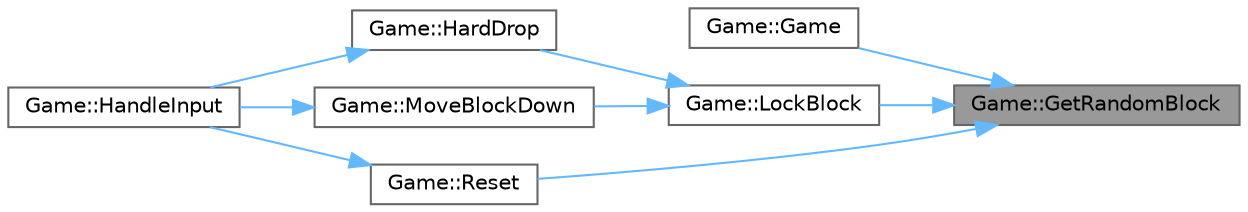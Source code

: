 digraph "Game::GetRandomBlock"
{
 // INTERACTIVE_SVG=YES
 // LATEX_PDF_SIZE
  bgcolor="transparent";
  edge [fontname=Helvetica,fontsize=10,labelfontname=Helvetica,labelfontsize=10];
  node [fontname=Helvetica,fontsize=10,shape=box,height=0.2,width=0.4];
  rankdir="RL";
  Node1 [id="Node000001",label="Game::GetRandomBlock",height=0.2,width=0.4,color="gray40", fillcolor="grey60", style="filled", fontcolor="black",tooltip="Tạo một khối ngẫu nhiên từ danh sách khối."];
  Node1 -> Node2 [id="edge1_Node000001_Node000002",dir="back",color="steelblue1",style="solid",tooltip=" "];
  Node2 [id="Node000002",label="Game::Game",height=0.2,width=0.4,color="grey40", fillcolor="white", style="filled",URL="$class_game.html#ad59df6562a58a614fda24622d3715b65",tooltip="Khởi tạo trò chơi và sinh khối đầu tiên."];
  Node1 -> Node3 [id="edge2_Node000001_Node000003",dir="back",color="steelblue1",style="solid",tooltip=" "];
  Node3 [id="Node000003",label="Game::LockBlock",height=0.2,width=0.4,color="grey40", fillcolor="white", style="filled",URL="$class_game.html#a66fba2bd0f328e0f278300575362eccd",tooltip="Khóa khối vào lưới khi không thể di chuyển thêm."];
  Node3 -> Node4 [id="edge3_Node000003_Node000004",dir="back",color="steelblue1",style="solid",tooltip=" "];
  Node4 [id="Node000004",label="Game::HardDrop",height=0.2,width=0.4,color="grey40", fillcolor="white", style="filled",URL="$class_game.html#a4d227c67184cec759263ba02358ca7bf",tooltip="Thả khối xuống đáy nhanh chóng."];
  Node4 -> Node5 [id="edge4_Node000004_Node000005",dir="back",color="steelblue1",style="solid",tooltip=" "];
  Node5 [id="Node000005",label="Game::HandleInput",height=0.2,width=0.4,color="grey40", fillcolor="white", style="filled",URL="$class_game.html#a6cb82eaece4e30724f3fe4e0d4bde5fc",tooltip="Xử lý các thao tác từ người chơi như di chuyển, xoay, thả nhanh."];
  Node3 -> Node6 [id="edge5_Node000003_Node000006",dir="back",color="steelblue1",style="solid",tooltip=" "];
  Node6 [id="Node000006",label="Game::MoveBlockDown",height=0.2,width=0.4,color="grey40", fillcolor="white", style="filled",URL="$class_game.html#ab927b082b475ef3fe642bca3f6abc5d8",tooltip="Di chuyển khối xuống theo thời gian."];
  Node6 -> Node5 [id="edge6_Node000006_Node000005",dir="back",color="steelblue1",style="solid",tooltip=" "];
  Node1 -> Node7 [id="edge7_Node000001_Node000007",dir="back",color="steelblue1",style="solid",tooltip=" "];
  Node7 [id="Node000007",label="Game::Reset",height=0.2,width=0.4,color="grey40", fillcolor="white", style="filled",URL="$class_game.html#abb3fb4b64092158706e7723cf8268e6a",tooltip="Reset trò chơi, khởi tạo lại trạng thái ban đầu."];
  Node7 -> Node5 [id="edge8_Node000007_Node000005",dir="back",color="steelblue1",style="solid",tooltip=" "];
}

